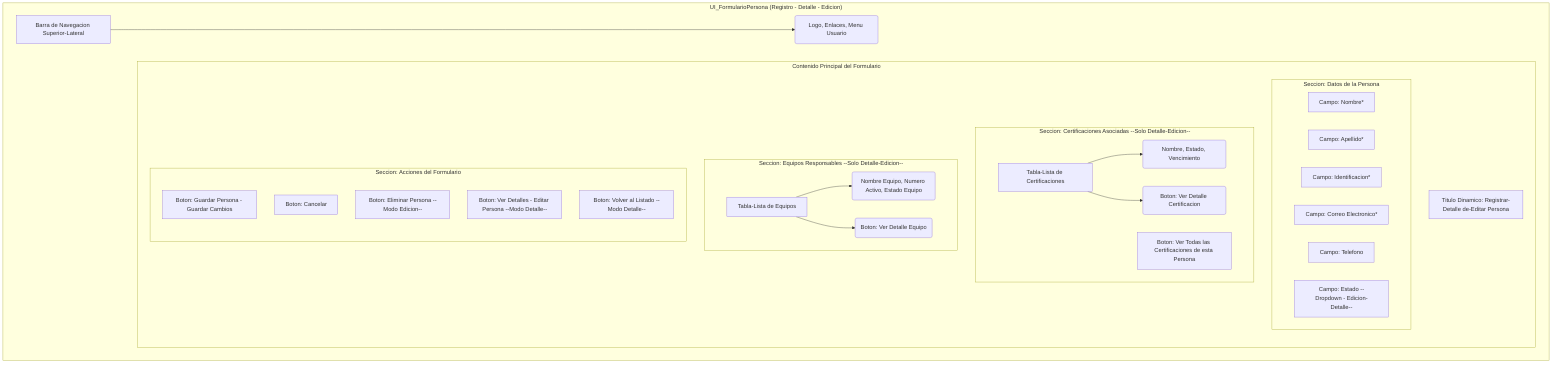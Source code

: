 graph TD
    subgraph "UI_FormularioPersona (Registro - Detalle - Edicion)"
        A[Barra de Navegacion Superior-Lateral] --> B(Logo, Enlaces, Menu Usuario)

        subgraph "Contenido Principal del Formulario"
            C[Titulo Dinamico: Registrar-Detalle de-Editar Persona]

            subgraph "Seccion: Datos de la Persona"
                C1[Campo: Nombre*]
                C2[Campo: Apellido*]
                C3[Campo: Identificacion*]
                C4[Campo: Correo Electronico*]
                C5[Campo: Telefono]
                C6[Campo: Estado --Dropdown - Edicion-Detalle--]
            end

            subgraph "Seccion: Certificaciones Asociadas --Solo Detalle-Edicion--"
                D1[Tabla-Lista de Certificaciones] --> D1a(Nombre, Estado, Vencimiento)
                D1 --> D1b(Boton: Ver Detalle Certificacion)
                D2[Boton: Ver Todas las Certificaciones de esta Persona]
            end

            subgraph "Seccion: Equipos Responsables --Solo Detalle-Edicion--"
                E1[Tabla-Lista de Equipos] --> E1a(Nombre Equipo, Numero Activo, Estado Equipo)
                E1 --> E1b(Boton: Ver Detalle Equipo)
            end

            subgraph "Seccion: Acciones del Formulario"
                F1[Boton: Guardar Persona - Guardar Cambios]
                F2[Boton: Cancelar]
                F3[Boton: Eliminar Persona --Modo Edicion--]
                F4[Boton: Ver Detalles - Editar Persona --Modo Detalle--]
                F5[Boton: Volver al Listado --Modo Detalle--]
            end
        end
    end